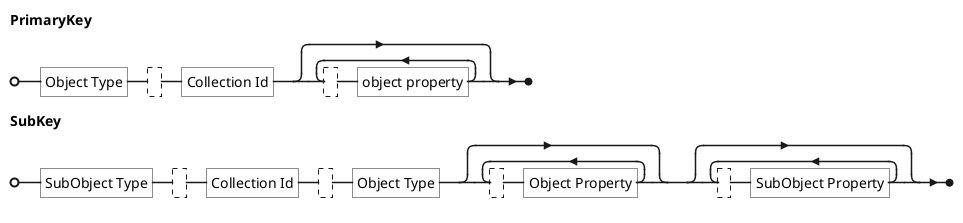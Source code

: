 @startebnf
PrimaryKey = "Object Type", ??, "Collection Id",  {??, "object property"};
SubKey = "SubObject Type", ??,  "Collection Id", ??,  "Object Type", {??, "Object Property"},  {??, "SubObject Property"};
@endebnf
